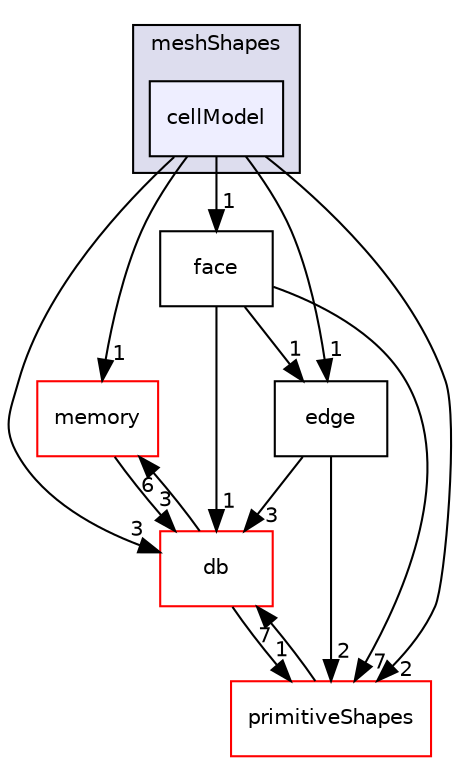 digraph "src/OpenFOAM/meshes/meshShapes/cellModel" {
  bgcolor=transparent;
  compound=true
  node [ fontsize="10", fontname="Helvetica"];
  edge [ labelfontsize="10", labelfontname="Helvetica"];
  subgraph clusterdir_b8e2732bc99f8fb2a379dad81aa6030e {
    graph [ bgcolor="#ddddee", pencolor="black", label="meshShapes" fontname="Helvetica", fontsize="10", URL="dir_b8e2732bc99f8fb2a379dad81aa6030e.html"]
  dir_a4b554e05a9b7345a7b6bd52e5aa8f99 [shape=box, label="cellModel", style="filled", fillcolor="#eeeeff", pencolor="black", URL="dir_a4b554e05a9b7345a7b6bd52e5aa8f99.html"];
  }
  dir_385a22dcc2f7120acb0f1a7a832b3b8d [shape=box label="memory" color="red" URL="dir_385a22dcc2f7120acb0f1a7a832b3b8d.html"];
  dir_05ec013dcc31a6c6df38dcfca56fa4b9 [shape=box label="edge" URL="dir_05ec013dcc31a6c6df38dcfca56fa4b9.html"];
  dir_63c634f7a7cfd679ac26c67fb30fc32f [shape=box label="db" color="red" URL="dir_63c634f7a7cfd679ac26c67fb30fc32f.html"];
  dir_a36ac568b20b0ed2190ed53a491bc296 [shape=box label="primitiveShapes" color="red" URL="dir_a36ac568b20b0ed2190ed53a491bc296.html"];
  dir_900080d28a8d6389dbac680930b6f778 [shape=box label="face" URL="dir_900080d28a8d6389dbac680930b6f778.html"];
  dir_385a22dcc2f7120acb0f1a7a832b3b8d->dir_63c634f7a7cfd679ac26c67fb30fc32f [headlabel="3", labeldistance=1.5 headhref="dir_002212_001948.html"];
  dir_05ec013dcc31a6c6df38dcfca56fa4b9->dir_63c634f7a7cfd679ac26c67fb30fc32f [headlabel="3", labeldistance=1.5 headhref="dir_002235_001948.html"];
  dir_05ec013dcc31a6c6df38dcfca56fa4b9->dir_a36ac568b20b0ed2190ed53a491bc296 [headlabel="2", labeldistance=1.5 headhref="dir_002235_002305.html"];
  dir_a4b554e05a9b7345a7b6bd52e5aa8f99->dir_385a22dcc2f7120acb0f1a7a832b3b8d [headlabel="1", labeldistance=1.5 headhref="dir_002232_002212.html"];
  dir_a4b554e05a9b7345a7b6bd52e5aa8f99->dir_05ec013dcc31a6c6df38dcfca56fa4b9 [headlabel="1", labeldistance=1.5 headhref="dir_002232_002235.html"];
  dir_a4b554e05a9b7345a7b6bd52e5aa8f99->dir_63c634f7a7cfd679ac26c67fb30fc32f [headlabel="3", labeldistance=1.5 headhref="dir_002232_001948.html"];
  dir_a4b554e05a9b7345a7b6bd52e5aa8f99->dir_a36ac568b20b0ed2190ed53a491bc296 [headlabel="2", labeldistance=1.5 headhref="dir_002232_002305.html"];
  dir_a4b554e05a9b7345a7b6bd52e5aa8f99->dir_900080d28a8d6389dbac680930b6f778 [headlabel="1", labeldistance=1.5 headhref="dir_002232_002236.html"];
  dir_63c634f7a7cfd679ac26c67fb30fc32f->dir_385a22dcc2f7120acb0f1a7a832b3b8d [headlabel="6", labeldistance=1.5 headhref="dir_001948_002212.html"];
  dir_63c634f7a7cfd679ac26c67fb30fc32f->dir_a36ac568b20b0ed2190ed53a491bc296 [headlabel="1", labeldistance=1.5 headhref="dir_001948_002305.html"];
  dir_a36ac568b20b0ed2190ed53a491bc296->dir_63c634f7a7cfd679ac26c67fb30fc32f [headlabel="7", labeldistance=1.5 headhref="dir_002305_001948.html"];
  dir_900080d28a8d6389dbac680930b6f778->dir_05ec013dcc31a6c6df38dcfca56fa4b9 [headlabel="1", labeldistance=1.5 headhref="dir_002236_002235.html"];
  dir_900080d28a8d6389dbac680930b6f778->dir_63c634f7a7cfd679ac26c67fb30fc32f [headlabel="1", labeldistance=1.5 headhref="dir_002236_001948.html"];
  dir_900080d28a8d6389dbac680930b6f778->dir_a36ac568b20b0ed2190ed53a491bc296 [headlabel="7", labeldistance=1.5 headhref="dir_002236_002305.html"];
}
